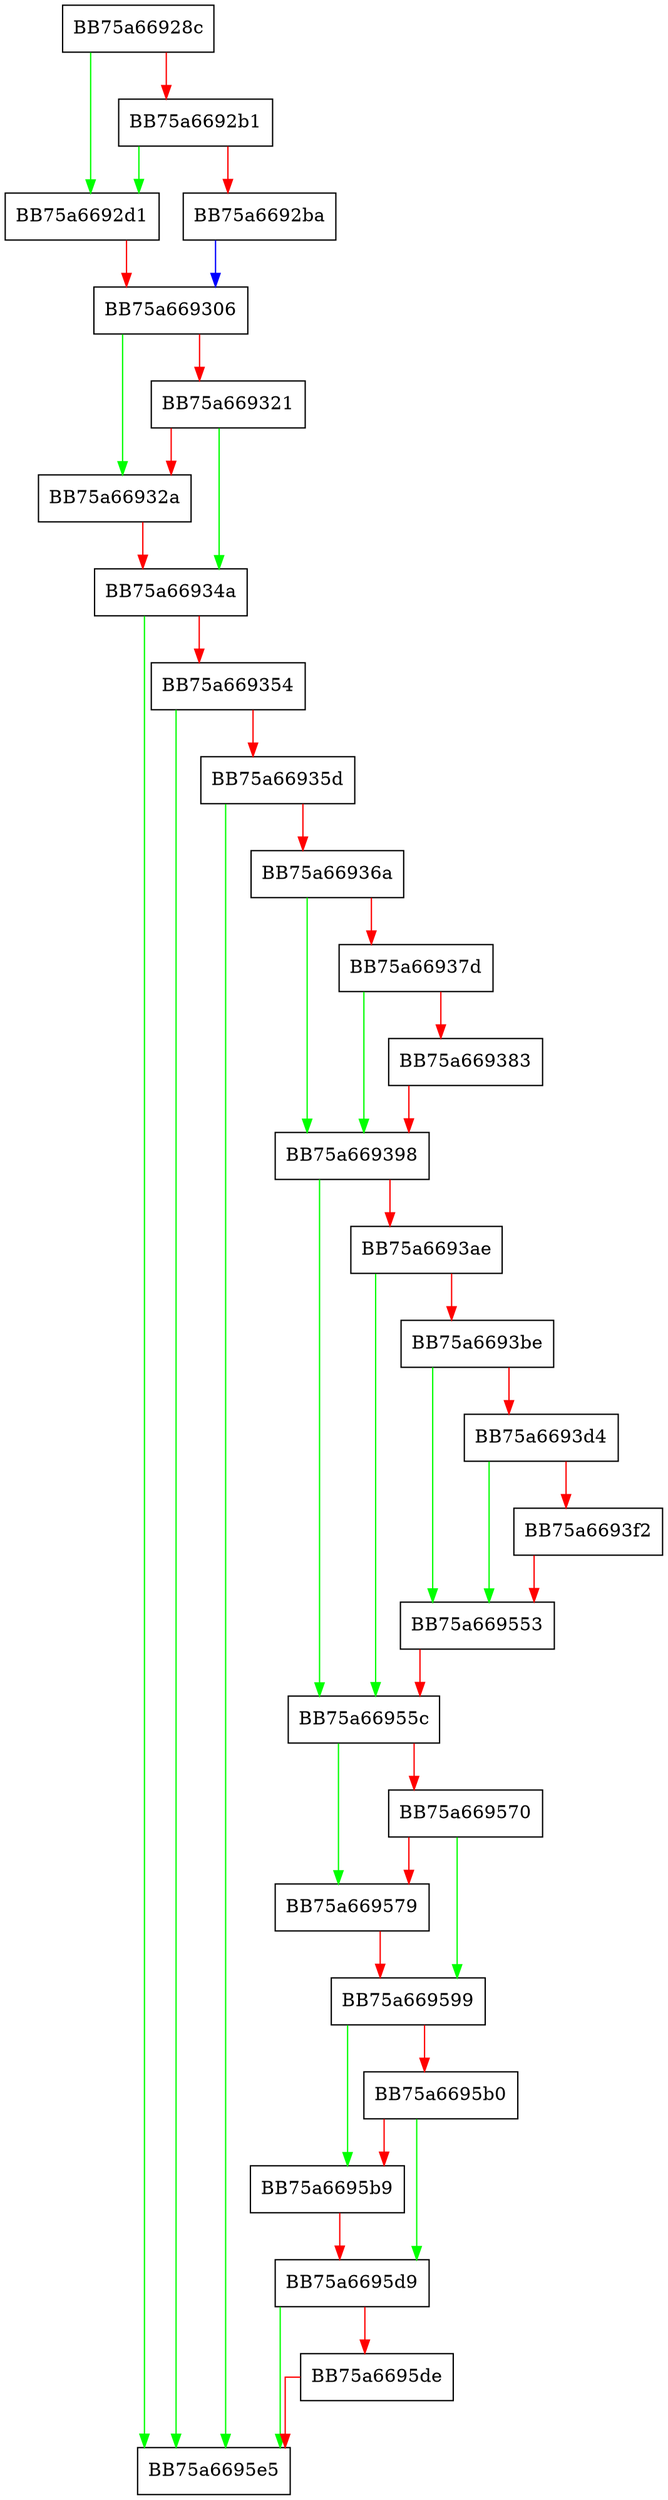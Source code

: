 digraph modprobe_init {
  node [shape="box"];
  graph [splines=ortho];
  BB75a66928c -> BB75a6692d1 [color="green"];
  BB75a66928c -> BB75a6692b1 [color="red"];
  BB75a6692b1 -> BB75a6692d1 [color="green"];
  BB75a6692b1 -> BB75a6692ba [color="red"];
  BB75a6692ba -> BB75a669306 [color="blue"];
  BB75a6692d1 -> BB75a669306 [color="red"];
  BB75a669306 -> BB75a66932a [color="green"];
  BB75a669306 -> BB75a669321 [color="red"];
  BB75a669321 -> BB75a66934a [color="green"];
  BB75a669321 -> BB75a66932a [color="red"];
  BB75a66932a -> BB75a66934a [color="red"];
  BB75a66934a -> BB75a6695e5 [color="green"];
  BB75a66934a -> BB75a669354 [color="red"];
  BB75a669354 -> BB75a6695e5 [color="green"];
  BB75a669354 -> BB75a66935d [color="red"];
  BB75a66935d -> BB75a6695e5 [color="green"];
  BB75a66935d -> BB75a66936a [color="red"];
  BB75a66936a -> BB75a669398 [color="green"];
  BB75a66936a -> BB75a66937d [color="red"];
  BB75a66937d -> BB75a669398 [color="green"];
  BB75a66937d -> BB75a669383 [color="red"];
  BB75a669383 -> BB75a669398 [color="red"];
  BB75a669398 -> BB75a66955c [color="green"];
  BB75a669398 -> BB75a6693ae [color="red"];
  BB75a6693ae -> BB75a66955c [color="green"];
  BB75a6693ae -> BB75a6693be [color="red"];
  BB75a6693be -> BB75a669553 [color="green"];
  BB75a6693be -> BB75a6693d4 [color="red"];
  BB75a6693d4 -> BB75a669553 [color="green"];
  BB75a6693d4 -> BB75a6693f2 [color="red"];
  BB75a6693f2 -> BB75a669553 [color="red"];
  BB75a669553 -> BB75a66955c [color="red"];
  BB75a66955c -> BB75a669579 [color="green"];
  BB75a66955c -> BB75a669570 [color="red"];
  BB75a669570 -> BB75a669599 [color="green"];
  BB75a669570 -> BB75a669579 [color="red"];
  BB75a669579 -> BB75a669599 [color="red"];
  BB75a669599 -> BB75a6695b9 [color="green"];
  BB75a669599 -> BB75a6695b0 [color="red"];
  BB75a6695b0 -> BB75a6695d9 [color="green"];
  BB75a6695b0 -> BB75a6695b9 [color="red"];
  BB75a6695b9 -> BB75a6695d9 [color="red"];
  BB75a6695d9 -> BB75a6695e5 [color="green"];
  BB75a6695d9 -> BB75a6695de [color="red"];
  BB75a6695de -> BB75a6695e5 [color="red"];
}